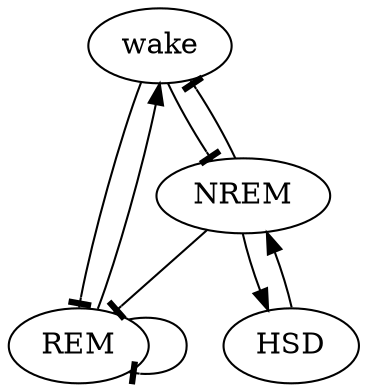digraph {
	wake [label=wake]
	NREM [label=NREM]
	REM [label=REM]
	HSD [label=HSD]
	REM -> wake [constraint=true directed=false]
	NREM -> wake [arrowhead=tee constraint=true directed=false]
	wake -> NREM [arrowhead=tee constraint=true directed=false]
	HSD -> NREM [constraint=true directed=false]
	wake -> REM [arrowhead=tee constraint=true directed=false]
	REM -> REM [arrowhead=tee constraint=true directed=false]
	NREM -> REM [arrowhead=tee constraint=true directed=false]
	NREM -> HSD [constraint=true directed=false]
}
